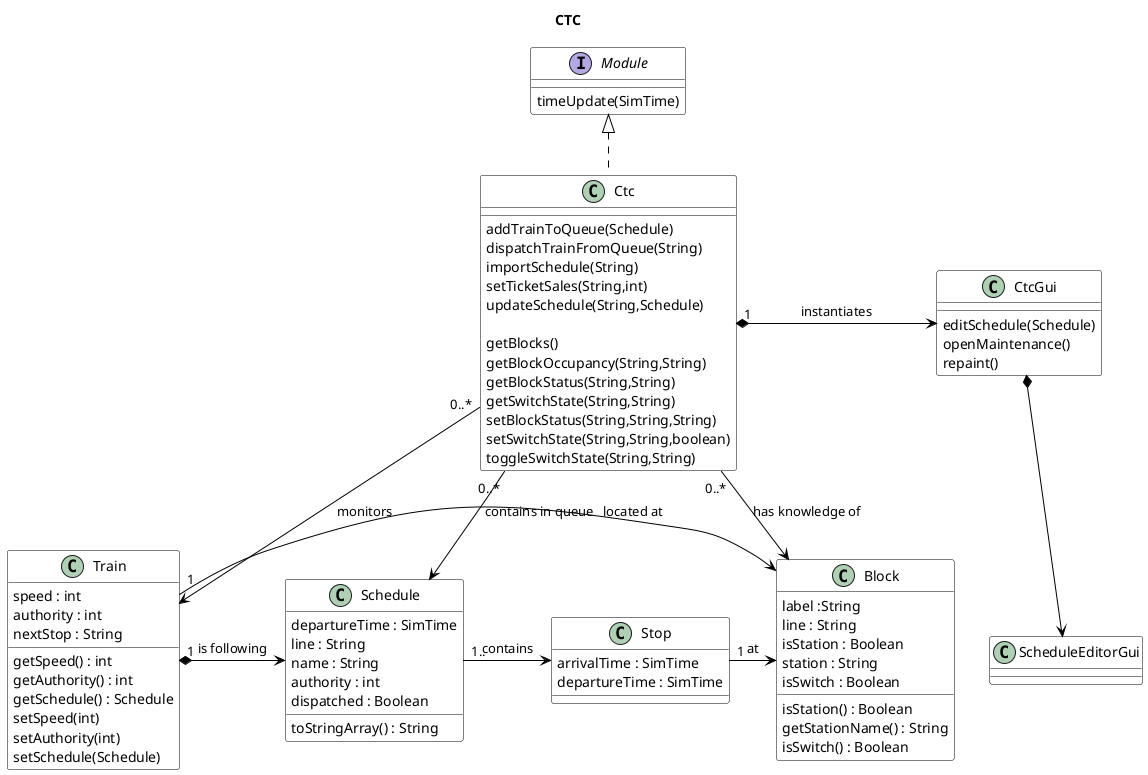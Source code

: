 @startuml

title CTC
skinparam backgroundColor transparent
skinparam classBackgroundColor #fff
skinparam classBorderColor #000
skinparam arrowColor #000

interface Module{
  timeUpdate(SimTime)
}
class Ctc {
  addTrainToQueue(Schedule)
  dispatchTrainFromQueue(String)
  importSchedule(String)
  setTicketSales(String,int)
  updateSchedule(String,Schedule)

  getBlocks()
  getBlockOccupancy(String,String)
  getBlockStatus(String,String)
  getSwitchState(String,String)
  setBlockStatus(String,String,String)
  setSwitchState(String,String,boolean)
  toggleSwitchState(String,String)
}

class Train{
  speed : int
  authority : int
  nextStop : String
  getSpeed() : int
  getAuthority() : int
  getSchedule() : Schedule
  setSpeed(int)
  setAuthority(int)
  setSchedule(Schedule)
}
class CtcGui {
  editSchedule(Schedule)
  openMaintenance()
  repaint()
}
class ScheduleEditorGui {

}
class Schedule {
  departureTime : SimTime
  line : String
  name : String
  authority : int
  dispatched : Boolean
  toStringArray() : String
}
class Stop {
  arrivalTime : SimTime
  departureTime : SimTime
}
class Block{
  label :String
  line : String
  isStation : Boolean
  station : String
  isSwitch : Boolean
  isStation() : Boolean
  getStationName() : String
  isSwitch() : Boolean
}
Module <|.- Ctc

Ctc "0..*"-> Block : has knowledge of
Ctc "0..*"--> Schedule : contains in queue
Ctc "0..*"--> Train : monitors
Ctc "1" *-> CtcGui : instantiates

CtcGui *--> ScheduleEditorGui

Schedule "1.." -> Stop : contains
Stop "1" -> Block : at

Train "1" *-> Schedule : is following
Train "1" -> Block : located at

@enduml

